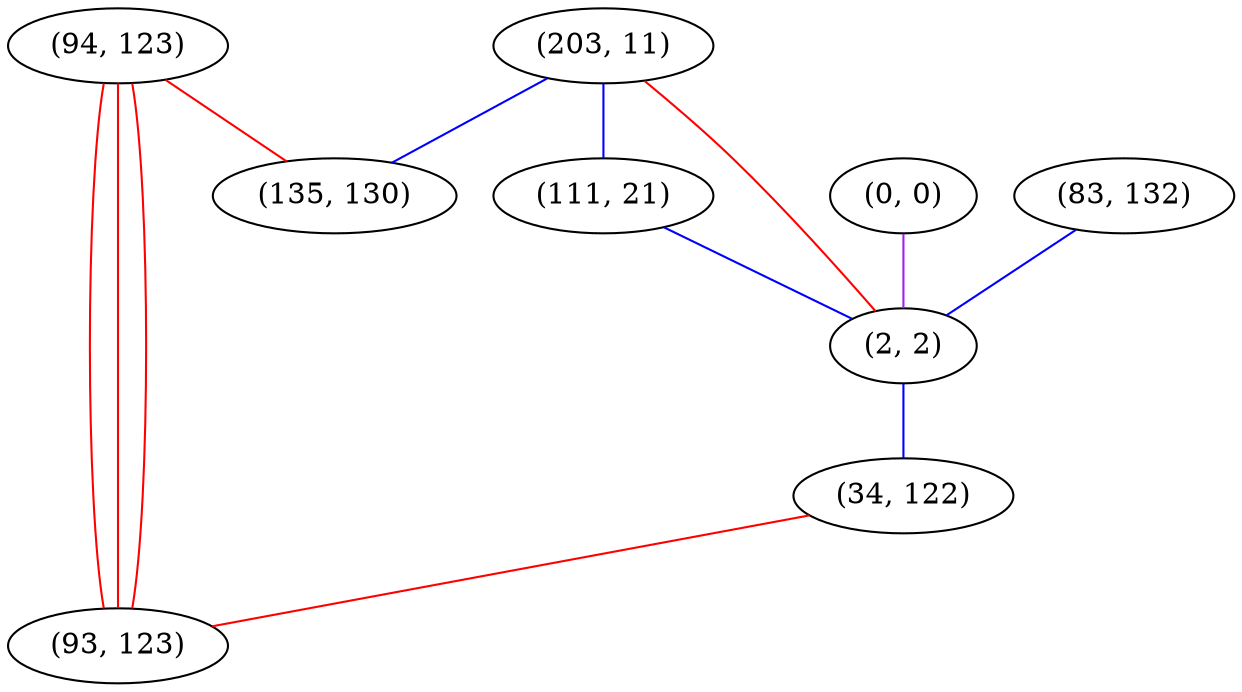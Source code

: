 graph "" {
"(94, 123)";
"(0, 0)";
"(203, 11)";
"(111, 21)";
"(83, 132)";
"(2, 2)";
"(34, 122)";
"(135, 130)";
"(93, 123)";
"(94, 123)" -- "(135, 130)"  [color=red, key=0, weight=1];
"(94, 123)" -- "(93, 123)"  [color=red, key=0, weight=1];
"(94, 123)" -- "(93, 123)"  [color=red, key=1, weight=1];
"(94, 123)" -- "(93, 123)"  [color=red, key=2, weight=1];
"(0, 0)" -- "(2, 2)"  [color=purple, key=0, weight=4];
"(203, 11)" -- "(111, 21)"  [color=blue, key=0, weight=3];
"(203, 11)" -- "(135, 130)"  [color=blue, key=0, weight=3];
"(203, 11)" -- "(2, 2)"  [color=red, key=0, weight=1];
"(111, 21)" -- "(2, 2)"  [color=blue, key=0, weight=3];
"(83, 132)" -- "(2, 2)"  [color=blue, key=0, weight=3];
"(2, 2)" -- "(34, 122)"  [color=blue, key=0, weight=3];
"(34, 122)" -- "(93, 123)"  [color=red, key=0, weight=1];
}
